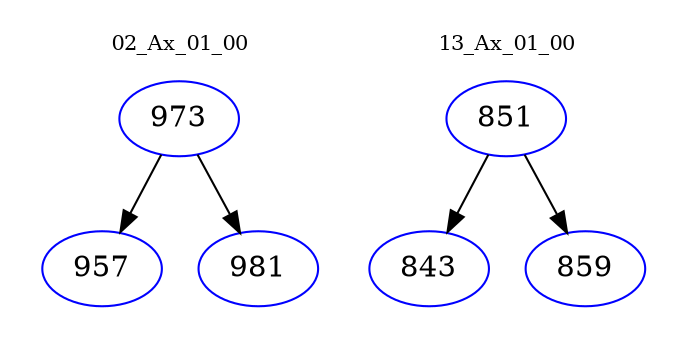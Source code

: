 digraph{
subgraph cluster_0 {
color = white
label = "02_Ax_01_00";
fontsize=10;
T0_973 [label="973", color="blue"]
T0_973 -> T0_957 [color="black"]
T0_957 [label="957", color="blue"]
T0_973 -> T0_981 [color="black"]
T0_981 [label="981", color="blue"]
}
subgraph cluster_1 {
color = white
label = "13_Ax_01_00";
fontsize=10;
T1_851 [label="851", color="blue"]
T1_851 -> T1_843 [color="black"]
T1_843 [label="843", color="blue"]
T1_851 -> T1_859 [color="black"]
T1_859 [label="859", color="blue"]
}
}
